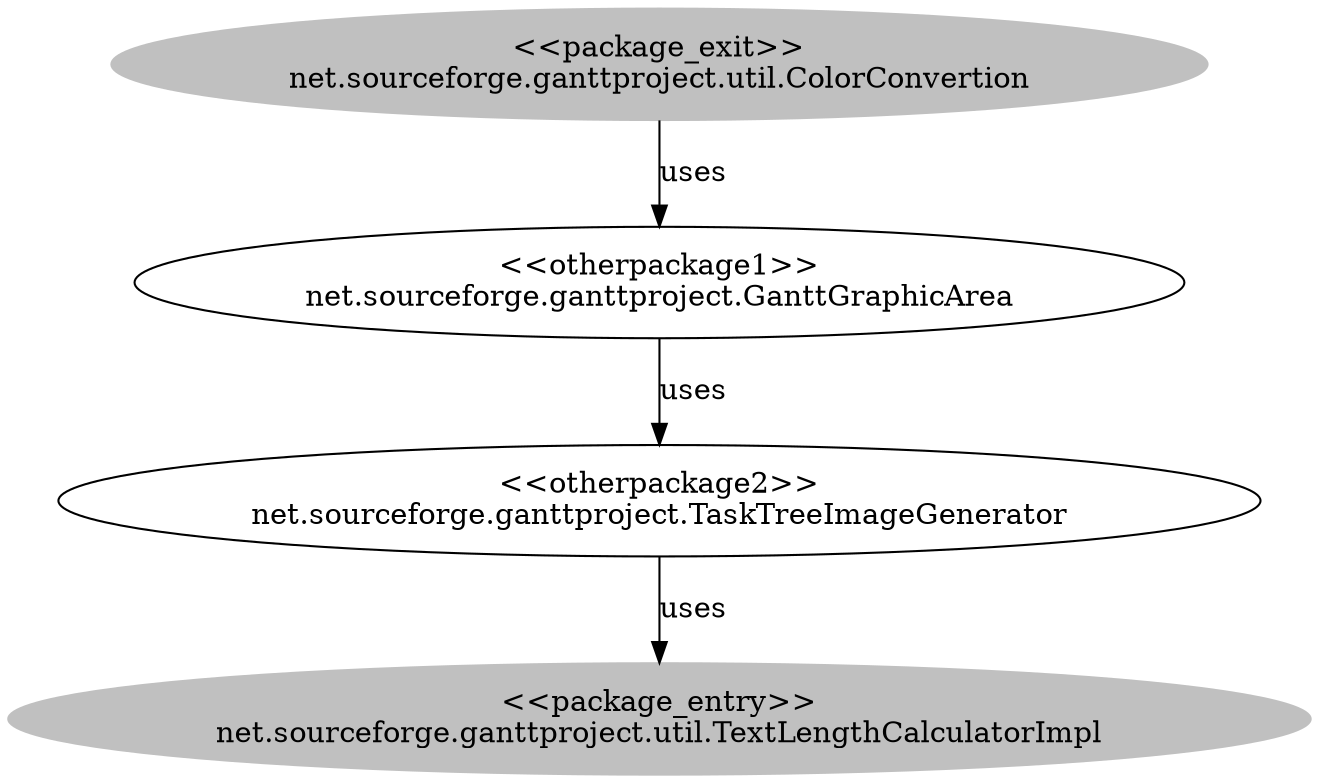 digraph cd {
	net_sourceforge_ganttproject_util_ColorConvertion [label="<<package_exit>>
net.sourceforge.ganttproject.util.ColorConvertion",style=filled,color="grey"];
	net_sourceforge_ganttproject_util_TextLengthCalculatorImpl [label="<<package_entry>>
net.sourceforge.ganttproject.util.TextLengthCalculatorImpl",style=filled,color="grey"];
	net_sourceforge_ganttproject_GanttGraphicArea [label="<<otherpackage1>>
net.sourceforge.ganttproject.GanttGraphicArea"];
	net_sourceforge_ganttproject_TaskTreeImageGenerator [label="<<otherpackage2>>
net.sourceforge.ganttproject.TaskTreeImageGenerator"];
	net_sourceforge_ganttproject_util_ColorConvertion -> net_sourceforge_ganttproject_GanttGraphicArea [label=uses];
	net_sourceforge_ganttproject_TaskTreeImageGenerator -> net_sourceforge_ganttproject_util_TextLengthCalculatorImpl [label=uses];
	net_sourceforge_ganttproject_GanttGraphicArea -> net_sourceforge_ganttproject_TaskTreeImageGenerator [label=uses];
}
